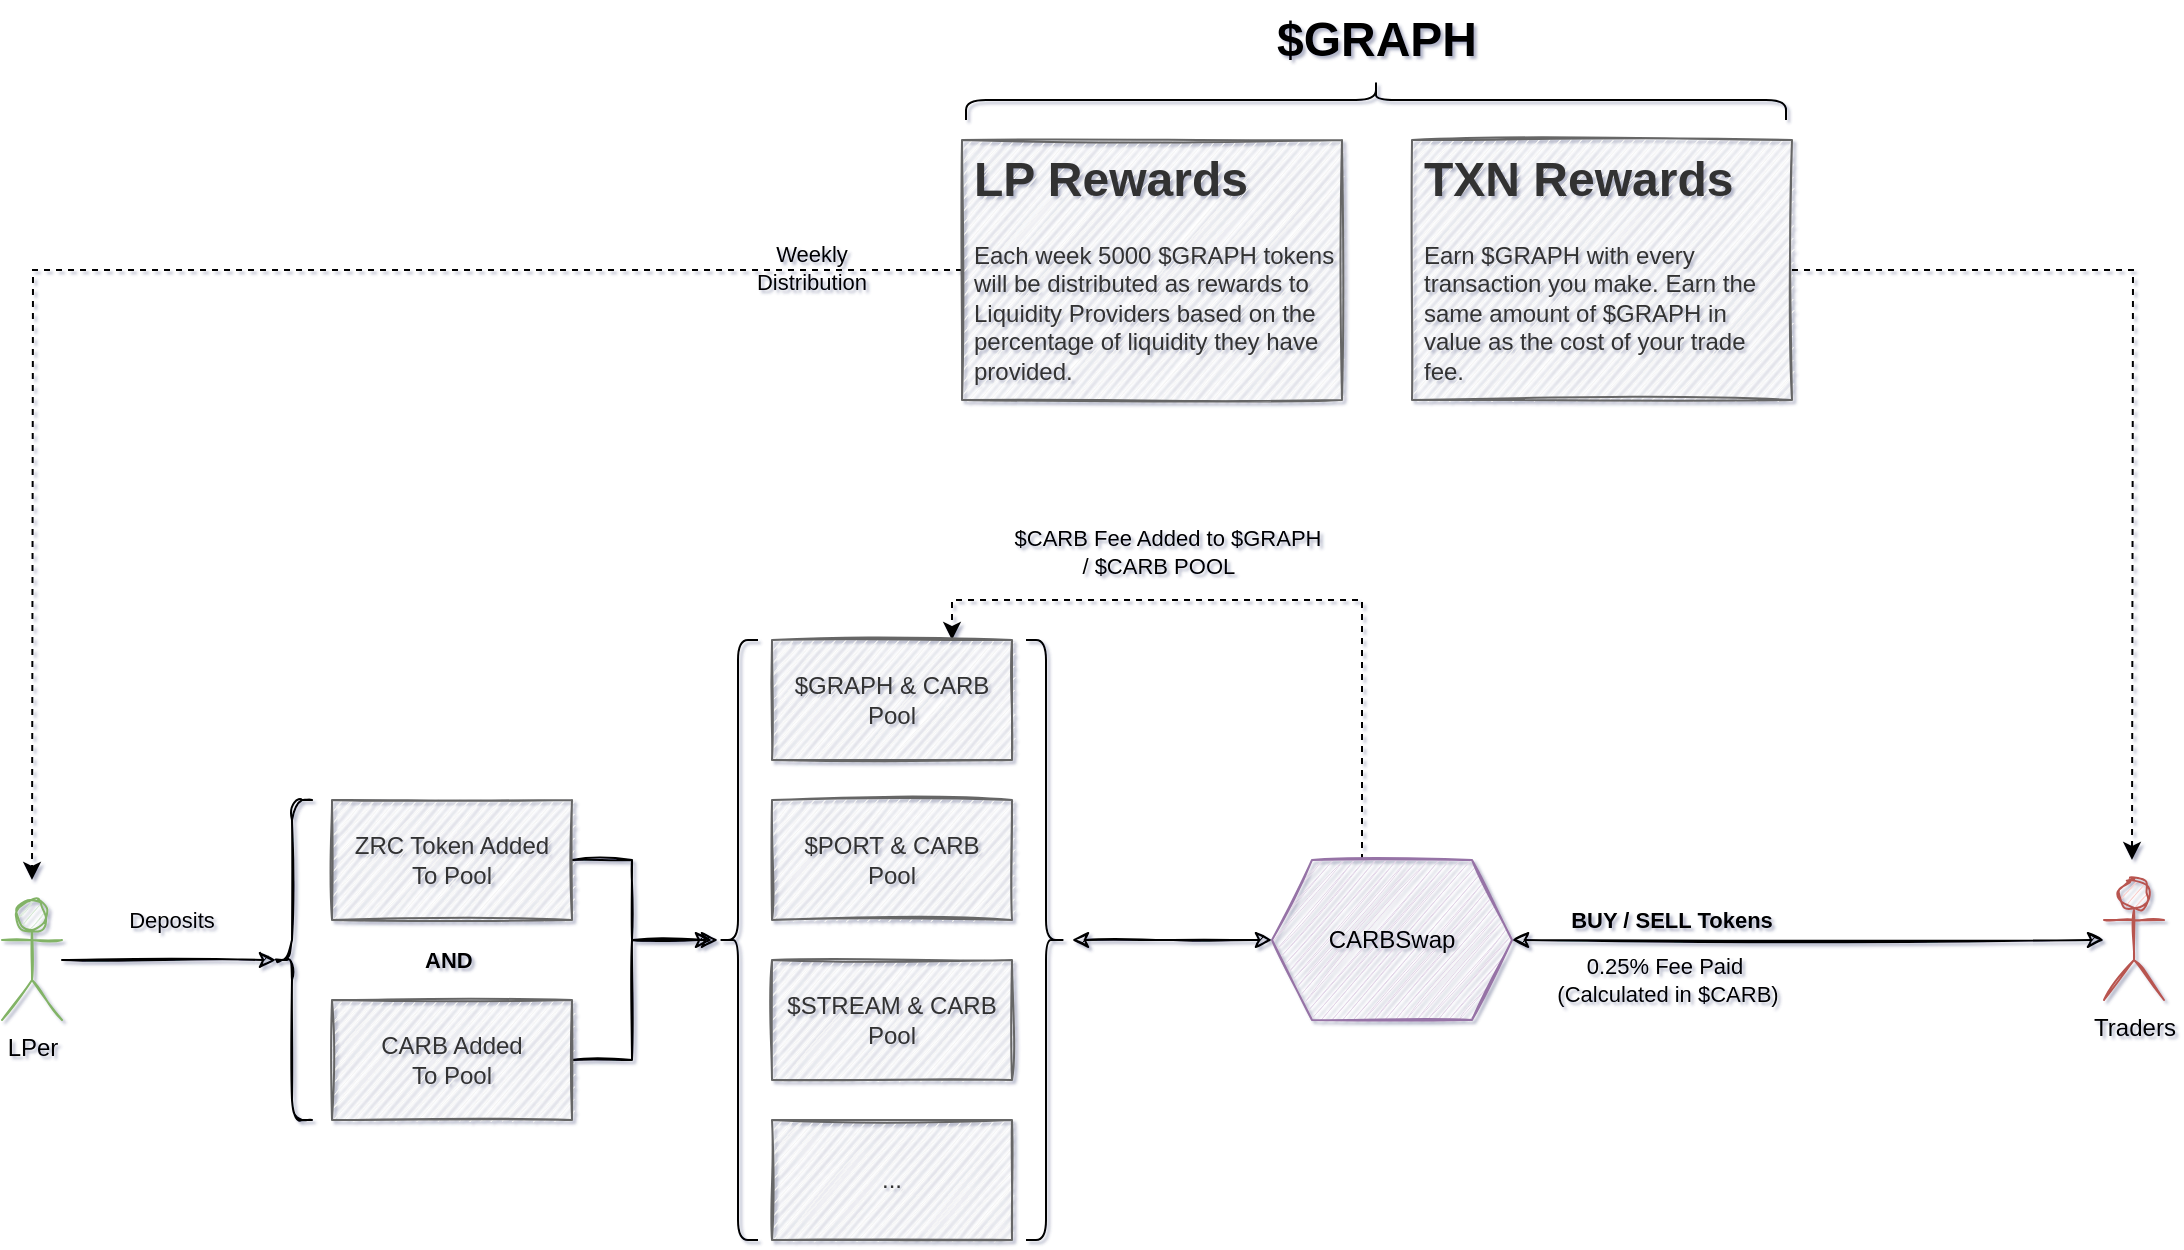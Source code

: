<mxfile version="15.5.2" type="github">
  <diagram id="MfXKGOpnWObn4Judmr_a" name="Page-1">
    <mxGraphModel dx="1233" dy="1112" grid="1" gridSize="10" guides="1" tooltips="1" connect="1" arrows="1" fold="1" page="1" pageScale="1" pageWidth="1169" pageHeight="827" math="0" shadow="1">
      <root>
        <mxCell id="0" />
        <mxCell id="1" parent="0" />
        <mxCell id="V0tq8qZy5kxhhtxrv8to-16" style="edgeStyle=orthogonalEdgeStyle;rounded=0;sketch=1;orthogonalLoop=1;jettySize=auto;html=1;exitX=1;exitY=0.5;exitDx=0;exitDy=0;fontSize=12;" edge="1" parent="1" source="49e_q3YGkyJPLk-DuYrC-1">
          <mxGeometry relative="1" as="geometry">
            <mxPoint x="390" y="480" as="targetPoint" />
            <Array as="points">
              <mxPoint x="350" y="440" />
              <mxPoint x="350" y="480" />
            </Array>
          </mxGeometry>
        </mxCell>
        <mxCell id="49e_q3YGkyJPLk-DuYrC-1" value="ZRC Token Added&lt;br&gt;To Pool" style="rounded=0;whiteSpace=wrap;html=1;sketch=1;fillColor=#f5f5f5;strokeColor=#666666;fontColor=#333333;" parent="1" vertex="1">
          <mxGeometry x="200" y="410" width="120" height="60" as="geometry" />
        </mxCell>
        <mxCell id="PoUm69e8xTWA21SCmQiw-44" style="edgeStyle=orthogonalEdgeStyle;rounded=0;sketch=0;orthogonalLoop=1;jettySize=auto;html=1;exitX=0.375;exitY=0;exitDx=0;exitDy=0;entryX=0.75;entryY=0;entryDx=0;entryDy=0;shadow=0;dashed=1;fontSize=11;" parent="1" source="49e_q3YGkyJPLk-DuYrC-2" target="PoUm69e8xTWA21SCmQiw-11" edge="1">
          <mxGeometry relative="1" as="geometry" />
        </mxCell>
        <mxCell id="PoUm69e8xTWA21SCmQiw-48" style="edgeStyle=orthogonalEdgeStyle;rounded=0;sketch=1;orthogonalLoop=1;jettySize=auto;html=1;exitX=1;exitY=0.5;exitDx=0;exitDy=0;shadow=0;fontSize=11;startArrow=classic;startFill=1;" parent="1" source="49e_q3YGkyJPLk-DuYrC-2" target="PoUm69e8xTWA21SCmQiw-38" edge="1">
          <mxGeometry relative="1" as="geometry" />
        </mxCell>
        <mxCell id="V0tq8qZy5kxhhtxrv8to-18" style="edgeStyle=orthogonalEdgeStyle;rounded=0;sketch=1;orthogonalLoop=1;jettySize=auto;html=1;exitX=0;exitY=0.5;exitDx=0;exitDy=0;fontSize=12;startArrow=classic;startFill=1;" edge="1" parent="1" source="49e_q3YGkyJPLk-DuYrC-2">
          <mxGeometry relative="1" as="geometry">
            <mxPoint x="570" y="480" as="targetPoint" />
          </mxGeometry>
        </mxCell>
        <mxCell id="49e_q3YGkyJPLk-DuYrC-2" value="CARBSwap" style="shape=hexagon;perimeter=hexagonPerimeter2;whiteSpace=wrap;html=1;fixedSize=1;sketch=1;fillColor=#e1d5e7;strokeColor=#9673a6;shadow=0;rounded=0;" parent="1" vertex="1">
          <mxGeometry x="670" y="440" width="120" height="80" as="geometry" />
        </mxCell>
        <mxCell id="PoUm69e8xTWA21SCmQiw-32" style="edgeStyle=orthogonalEdgeStyle;rounded=0;sketch=0;orthogonalLoop=1;jettySize=auto;html=1;exitX=0;exitY=0.5;exitDx=0;exitDy=0;shadow=0;fontSize=11;strokeColor=none;dashed=1;" parent="1" source="49e_q3YGkyJPLk-DuYrC-21" edge="1">
          <mxGeometry relative="1" as="geometry">
            <mxPoint x="50" y="320" as="targetPoint" />
          </mxGeometry>
        </mxCell>
        <mxCell id="PoUm69e8xTWA21SCmQiw-33" style="edgeStyle=orthogonalEdgeStyle;rounded=0;sketch=0;orthogonalLoop=1;jettySize=auto;html=1;exitX=0;exitY=0.5;exitDx=0;exitDy=0;shadow=0;dashed=1;fontSize=11;" parent="1" source="49e_q3YGkyJPLk-DuYrC-21" edge="1">
          <mxGeometry relative="1" as="geometry">
            <mxPoint x="50" y="450" as="targetPoint" />
          </mxGeometry>
        </mxCell>
        <mxCell id="49e_q3YGkyJPLk-DuYrC-21" value="&lt;h1&gt;LP Rewards&lt;/h1&gt;&lt;p&gt;Each week 5000 $GRAPH tokens will be distributed as rewards to Liquidity Providers based on the percentage of liquidity they have provided.&lt;br&gt;&lt;br&gt;&lt;/p&gt;" style="text;html=1;strokeColor=#666666;fillColor=#f5f5f5;spacing=5;spacingTop=-20;whiteSpace=wrap;overflow=hidden;rounded=0;sketch=1;fontColor=#333333;spacingLeft=1;spacingRight=0;" parent="1" vertex="1">
          <mxGeometry x="515" y="80" width="190" height="130" as="geometry" />
        </mxCell>
        <mxCell id="49e_q3YGkyJPLk-DuYrC-23" value="" style="shape=curlyBracket;whiteSpace=wrap;html=1;rounded=1;sketch=1;" parent="1" vertex="1">
          <mxGeometry x="170" y="410" width="20" height="160" as="geometry" />
        </mxCell>
        <mxCell id="PoUm69e8xTWA21SCmQiw-29" style="edgeStyle=orthogonalEdgeStyle;rounded=0;sketch=1;orthogonalLoop=1;jettySize=auto;html=1;entryX=0.1;entryY=0.5;entryDx=0;entryDy=0;entryPerimeter=0;shadow=0;fontSize=11;" parent="1" source="49e_q3YGkyJPLk-DuYrC-24" target="49e_q3YGkyJPLk-DuYrC-23" edge="1">
          <mxGeometry relative="1" as="geometry" />
        </mxCell>
        <mxCell id="49e_q3YGkyJPLk-DuYrC-24" value="LPer" style="shape=umlActor;verticalLabelPosition=bottom;verticalAlign=top;html=1;outlineConnect=0;sketch=1;fillColor=#d5e8d4;strokeColor=#82b366;" parent="1" vertex="1">
          <mxGeometry x="35" y="460" width="30" height="60" as="geometry" />
        </mxCell>
        <mxCell id="V0tq8qZy5kxhhtxrv8to-15" style="edgeStyle=orthogonalEdgeStyle;rounded=0;sketch=1;orthogonalLoop=1;jettySize=auto;html=1;exitX=1;exitY=0.5;exitDx=0;exitDy=0;fontSize=12;" edge="1" parent="1" source="PoUm69e8xTWA21SCmQiw-7" target="V0tq8qZy5kxhhtxrv8to-14">
          <mxGeometry relative="1" as="geometry">
            <Array as="points">
              <mxPoint x="350" y="540" />
              <mxPoint x="350" y="480" />
            </Array>
          </mxGeometry>
        </mxCell>
        <mxCell id="PoUm69e8xTWA21SCmQiw-7" value="CARB Added&lt;br&gt;To Pool" style="rounded=0;whiteSpace=wrap;html=1;sketch=1;fillColor=#f5f5f5;strokeColor=#666666;fontColor=#333333;" parent="1" vertex="1">
          <mxGeometry x="200" y="510" width="120" height="60" as="geometry" />
        </mxCell>
        <mxCell id="PoUm69e8xTWA21SCmQiw-11" value="$GRAPH &amp;amp; CARB Pool" style="rounded=0;whiteSpace=wrap;html=1;sketch=1;fillColor=#f5f5f5;strokeColor=#666666;fontColor=#333333;" parent="1" vertex="1">
          <mxGeometry x="420" y="330" width="120" height="60" as="geometry" />
        </mxCell>
        <mxCell id="PoUm69e8xTWA21SCmQiw-30" value="Deposits" style="text;html=1;strokeColor=none;fillColor=none;align=center;verticalAlign=middle;whiteSpace=wrap;rounded=0;labelBackgroundColor=none;fontSize=11;" parent="1" vertex="1">
          <mxGeometry x="100" y="460" width="40" height="20" as="geometry" />
        </mxCell>
        <mxCell id="PoUm69e8xTWA21SCmQiw-31" value="AND&amp;nbsp;" style="text;html=1;strokeColor=none;fillColor=none;align=center;verticalAlign=middle;whiteSpace=wrap;rounded=0;labelBackgroundColor=none;fontSize=11;fontStyle=1" parent="1" vertex="1">
          <mxGeometry x="230" y="480" width="60" height="20" as="geometry" />
        </mxCell>
        <mxCell id="PoUm69e8xTWA21SCmQiw-34" value="Weekly Distribution" style="text;html=1;strokeColor=none;fillColor=none;align=center;verticalAlign=middle;whiteSpace=wrap;rounded=0;labelBackgroundColor=none;fontSize=11;" parent="1" vertex="1">
          <mxGeometry x="400" y="134" width="80" height="20" as="geometry" />
        </mxCell>
        <mxCell id="PoUm69e8xTWA21SCmQiw-38" value="Traders&lt;br&gt;" style="shape=umlActor;verticalLabelPosition=bottom;verticalAlign=top;html=1;outlineConnect=0;sketch=1;fillColor=#f8cecc;strokeColor=#b85450;" parent="1" vertex="1">
          <mxGeometry x="1086" y="450" width="30" height="60" as="geometry" />
        </mxCell>
        <mxCell id="PoUm69e8xTWA21SCmQiw-46" value="$CARB Fee Added to $GRAPH / $CARB POOL&amp;nbsp; &amp;nbsp;" style="text;html=1;strokeColor=none;fillColor=none;align=center;verticalAlign=middle;whiteSpace=wrap;rounded=0;labelBackgroundColor=none;fontSize=11;" parent="1" vertex="1">
          <mxGeometry x="540" y="276" width="156" height="20" as="geometry" />
        </mxCell>
        <mxCell id="PoUm69e8xTWA21SCmQiw-49" value="BUY / SELL Tokens" style="text;html=1;strokeColor=none;fillColor=none;align=center;verticalAlign=middle;whiteSpace=wrap;rounded=0;labelBackgroundColor=none;fontSize=11;fontStyle=1" parent="1" vertex="1">
          <mxGeometry x="810" y="460" width="120" height="20" as="geometry" />
        </mxCell>
        <mxCell id="V0tq8qZy5kxhhtxrv8to-3" style="edgeStyle=orthogonalEdgeStyle;rounded=0;orthogonalLoop=1;jettySize=auto;html=1;exitX=1;exitY=0.5;exitDx=0;exitDy=0;fontSize=12;dashed=1;" edge="1" parent="1" source="J9NSVvzAkm9piApjPWnE-3">
          <mxGeometry relative="1" as="geometry">
            <mxPoint x="1100" y="440" as="targetPoint" />
          </mxGeometry>
        </mxCell>
        <mxCell id="J9NSVvzAkm9piApjPWnE-3" value="&lt;h1&gt;TXN Rewards&lt;/h1&gt;&lt;p&gt;Earn $GRAPH with every transaction you make. Earn the same amount of $GRAPH in value as the cost of your trade fee.&lt;br&gt;&lt;br&gt;&lt;/p&gt;" style="text;html=1;strokeColor=#666666;fillColor=#f5f5f5;spacing=5;spacingTop=-20;whiteSpace=wrap;overflow=hidden;rounded=0;sketch=1;fontColor=#333333;spacingLeft=1;spacingRight=0;" parent="1" vertex="1">
          <mxGeometry x="740" y="80" width="190" height="130" as="geometry" />
        </mxCell>
        <mxCell id="V0tq8qZy5kxhhtxrv8to-1" value="" style="shape=curlyBracket;whiteSpace=wrap;html=1;rounded=1;flipH=1;rotation=-90;" vertex="1" parent="1">
          <mxGeometry x="712" y="-145" width="20" height="410" as="geometry" />
        </mxCell>
        <mxCell id="V0tq8qZy5kxhhtxrv8to-2" value="$GRAPH" style="text;strokeColor=none;fillColor=none;html=1;fontSize=24;fontStyle=1;verticalAlign=middle;align=center;" vertex="1" parent="1">
          <mxGeometry x="672" y="10" width="100" height="40" as="geometry" />
        </mxCell>
        <mxCell id="V0tq8qZy5kxhhtxrv8to-4" value="$PORT &amp;amp; CARB&lt;br&gt;Pool" style="rounded=0;whiteSpace=wrap;html=1;sketch=1;fillColor=#f5f5f5;strokeColor=#666666;fontColor=#333333;" vertex="1" parent="1">
          <mxGeometry x="420" y="410" width="120" height="60" as="geometry" />
        </mxCell>
        <mxCell id="V0tq8qZy5kxhhtxrv8to-5" value="$STREAM &amp;amp; CARB&lt;br&gt;Pool" style="rounded=0;whiteSpace=wrap;html=1;sketch=1;fillColor=#f5f5f5;strokeColor=#666666;fontColor=#333333;" vertex="1" parent="1">
          <mxGeometry x="420" y="490" width="120" height="60" as="geometry" />
        </mxCell>
        <mxCell id="V0tq8qZy5kxhhtxrv8to-6" value="..." style="rounded=0;whiteSpace=wrap;html=1;sketch=1;fillColor=#f5f5f5;strokeColor=#666666;fontColor=#333333;" vertex="1" parent="1">
          <mxGeometry x="420" y="570" width="120" height="60" as="geometry" />
        </mxCell>
        <mxCell id="V0tq8qZy5kxhhtxrv8to-13" value="0.25% Fee Paid&amp;nbsp;&lt;br&gt;(Calculated in $CARB)" style="text;html=1;strokeColor=none;fillColor=none;align=center;verticalAlign=middle;whiteSpace=wrap;rounded=0;labelBackgroundColor=none;fontSize=11;" vertex="1" parent="1">
          <mxGeometry x="790" y="490" width="156" height="20" as="geometry" />
        </mxCell>
        <mxCell id="V0tq8qZy5kxhhtxrv8to-14" value="" style="shape=curlyBracket;whiteSpace=wrap;html=1;rounded=1;fontSize=12;align=left;" vertex="1" parent="1">
          <mxGeometry x="393" y="330" width="20" height="300" as="geometry" />
        </mxCell>
        <mxCell id="V0tq8qZy5kxhhtxrv8to-17" value="" style="shape=curlyBracket;whiteSpace=wrap;html=1;rounded=1;flipH=1;fontSize=12;align=left;" vertex="1" parent="1">
          <mxGeometry x="547" y="330" width="20" height="300" as="geometry" />
        </mxCell>
      </root>
    </mxGraphModel>
  </diagram>
</mxfile>

